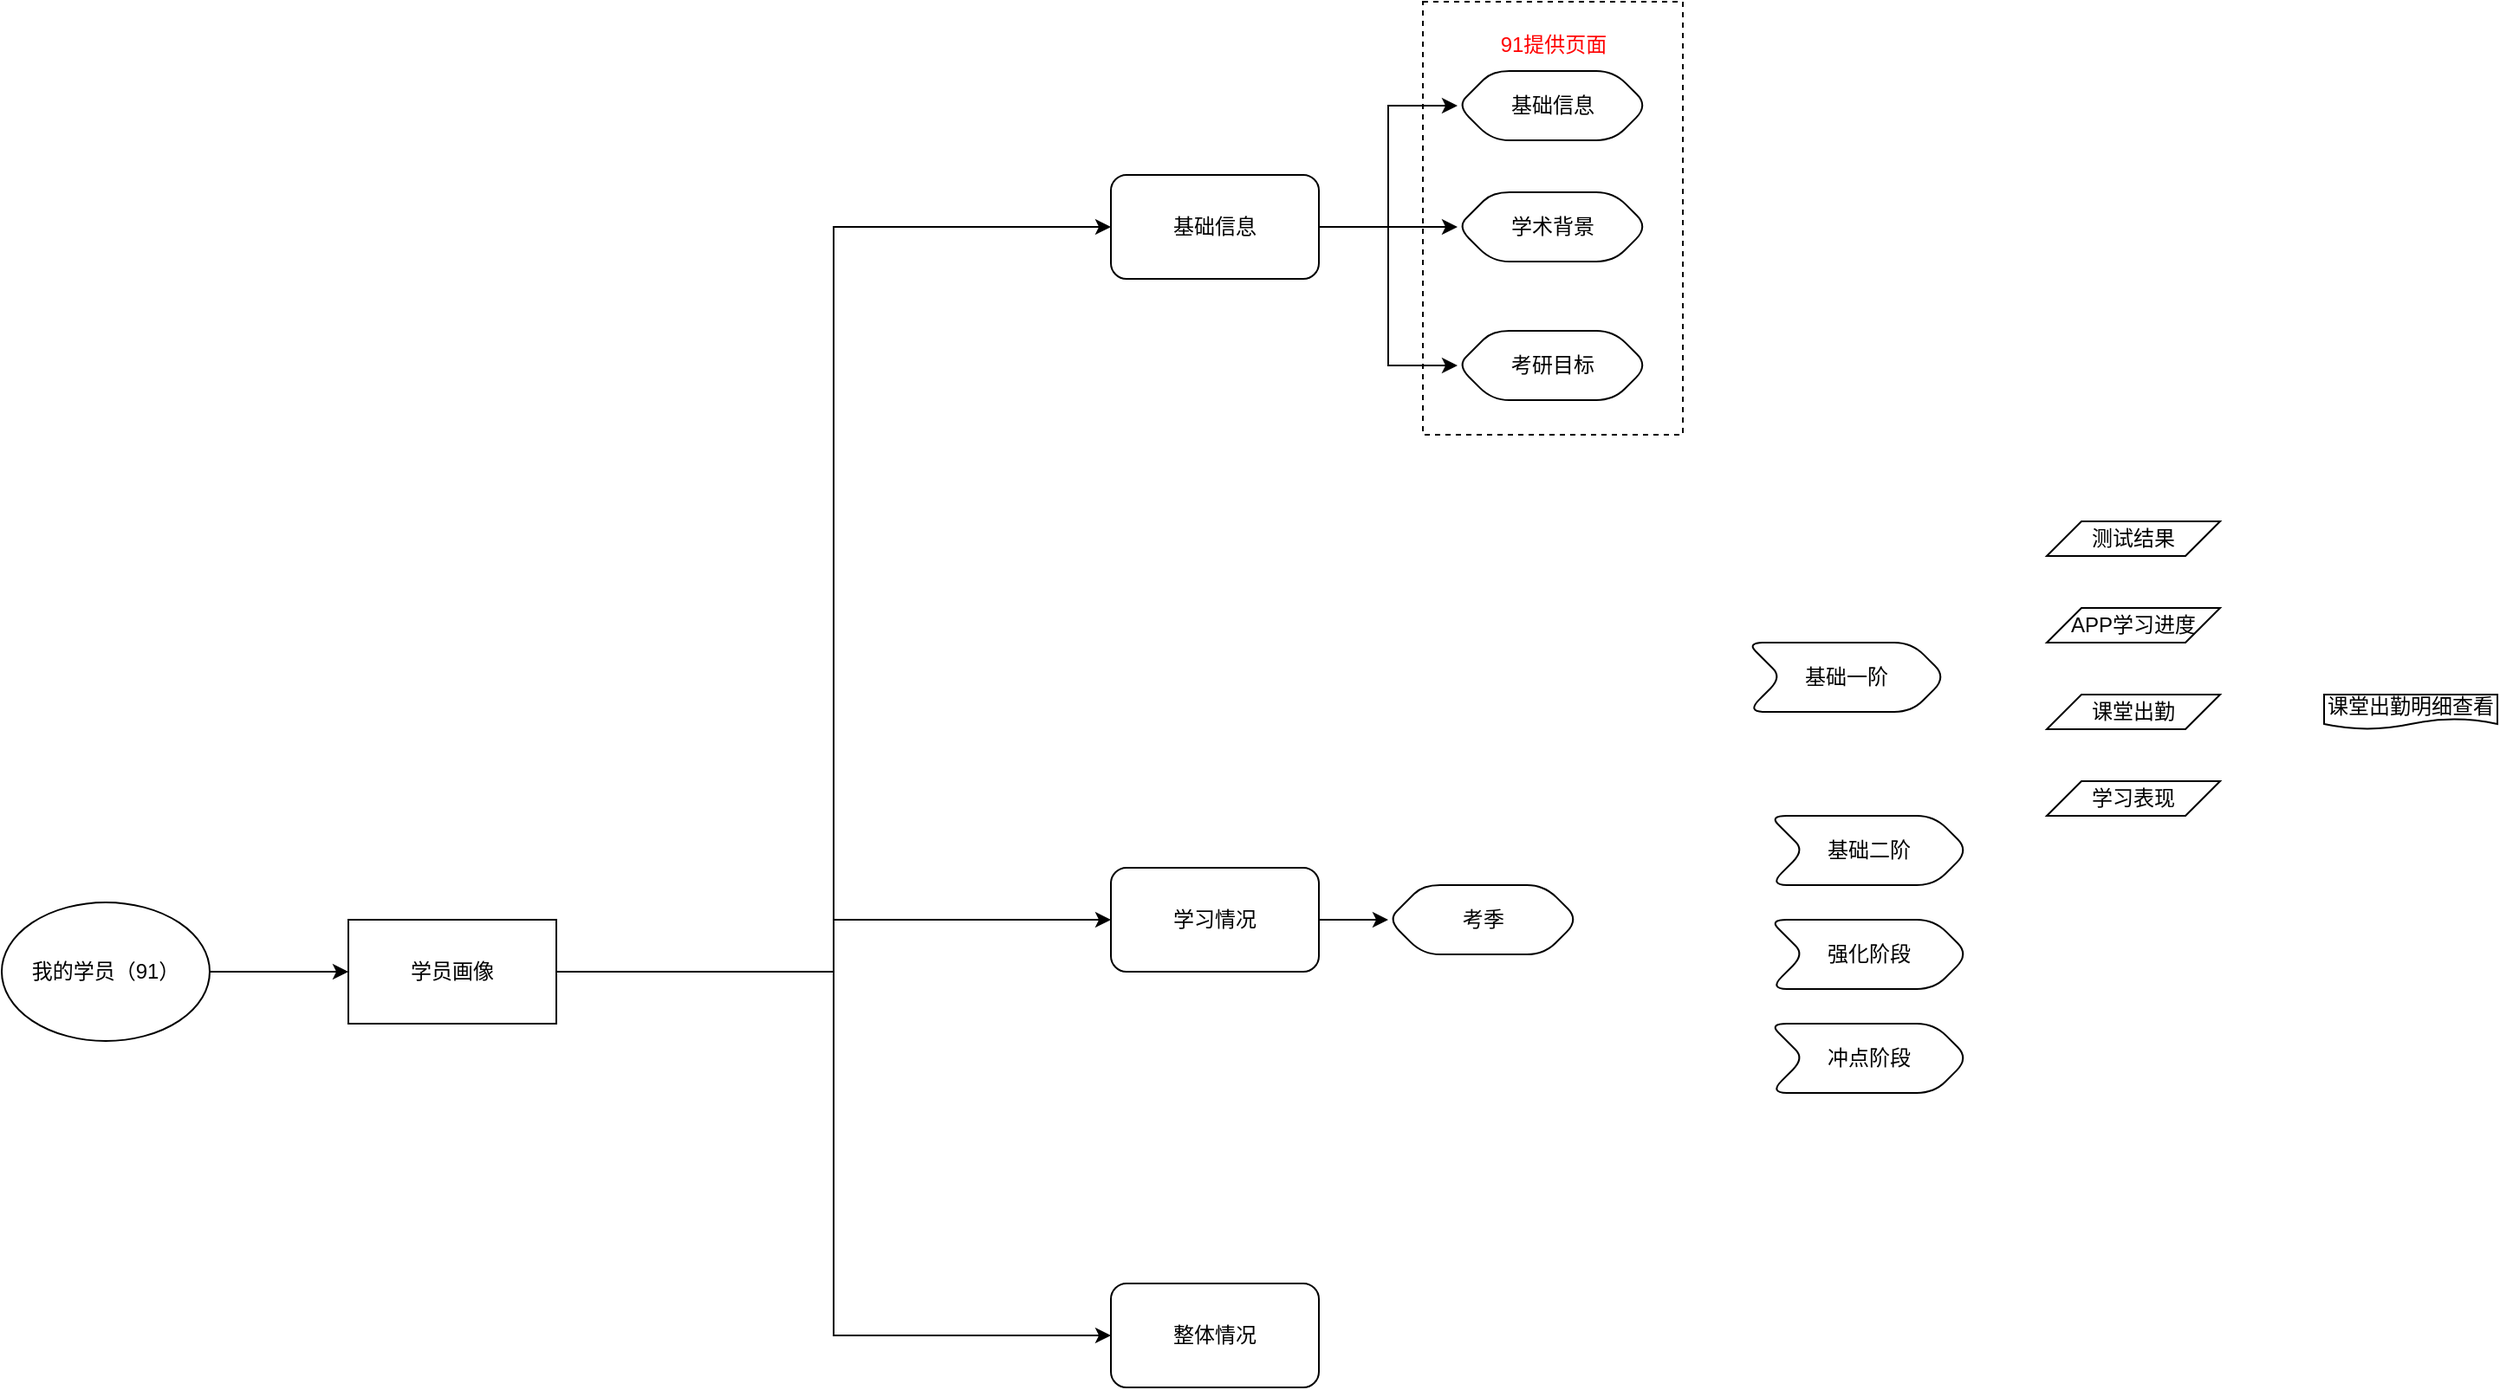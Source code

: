 <mxfile version="21.5.2" type="github">
  <diagram name="第 1 页" id="HjcUYGO30nJuk45t63Vl">
    <mxGraphModel dx="1779" dy="469" grid="1" gridSize="10" guides="1" tooltips="1" connect="1" arrows="1" fold="1" page="1" pageScale="1" pageWidth="827" pageHeight="1169" math="0" shadow="0">
      <root>
        <mxCell id="0" />
        <mxCell id="1" parent="0" />
        <mxCell id="JorKWfMErrwngxVBuPZv-26" value="" style="rounded=0;whiteSpace=wrap;html=1;dashed=1;" vertex="1" parent="1">
          <mxGeometry x="640" y="320" width="150" height="250" as="geometry" />
        </mxCell>
        <mxCell id="JorKWfMErrwngxVBuPZv-3" value="" style="edgeStyle=orthogonalEdgeStyle;rounded=0;orthogonalLoop=1;jettySize=auto;html=1;" edge="1" parent="1" source="JorKWfMErrwngxVBuPZv-1" target="JorKWfMErrwngxVBuPZv-2">
          <mxGeometry relative="1" as="geometry" />
        </mxCell>
        <mxCell id="JorKWfMErrwngxVBuPZv-1" value="我的学员（91）" style="ellipse;whiteSpace=wrap;html=1;" vertex="1" parent="1">
          <mxGeometry x="-180" y="840" width="120" height="80" as="geometry" />
        </mxCell>
        <mxCell id="JorKWfMErrwngxVBuPZv-5" value="" style="edgeStyle=orthogonalEdgeStyle;rounded=0;orthogonalLoop=1;jettySize=auto;html=1;entryX=0;entryY=0.5;entryDx=0;entryDy=0;" edge="1" parent="1" source="JorKWfMErrwngxVBuPZv-2" target="JorKWfMErrwngxVBuPZv-4">
          <mxGeometry relative="1" as="geometry" />
        </mxCell>
        <mxCell id="JorKWfMErrwngxVBuPZv-11" style="edgeStyle=orthogonalEdgeStyle;rounded=0;orthogonalLoop=1;jettySize=auto;html=1;exitX=1;exitY=0.5;exitDx=0;exitDy=0;entryX=0;entryY=0.5;entryDx=0;entryDy=0;" edge="1" parent="1" source="JorKWfMErrwngxVBuPZv-2" target="JorKWfMErrwngxVBuPZv-7">
          <mxGeometry relative="1" as="geometry" />
        </mxCell>
        <mxCell id="JorKWfMErrwngxVBuPZv-13" style="edgeStyle=orthogonalEdgeStyle;rounded=0;orthogonalLoop=1;jettySize=auto;html=1;exitX=1;exitY=0.5;exitDx=0;exitDy=0;entryX=0;entryY=0.5;entryDx=0;entryDy=0;" edge="1" parent="1" source="JorKWfMErrwngxVBuPZv-2" target="JorKWfMErrwngxVBuPZv-12">
          <mxGeometry relative="1" as="geometry" />
        </mxCell>
        <mxCell id="JorKWfMErrwngxVBuPZv-2" value="学员画像" style="whiteSpace=wrap;html=1;" vertex="1" parent="1">
          <mxGeometry x="20" y="850" width="120" height="60" as="geometry" />
        </mxCell>
        <mxCell id="JorKWfMErrwngxVBuPZv-17" value="" style="edgeStyle=orthogonalEdgeStyle;rounded=0;orthogonalLoop=1;jettySize=auto;html=1;entryX=0;entryY=0.5;entryDx=0;entryDy=0;" edge="1" parent="1" source="JorKWfMErrwngxVBuPZv-4" target="JorKWfMErrwngxVBuPZv-16">
          <mxGeometry relative="1" as="geometry" />
        </mxCell>
        <mxCell id="JorKWfMErrwngxVBuPZv-22" style="edgeStyle=orthogonalEdgeStyle;rounded=0;orthogonalLoop=1;jettySize=auto;html=1;exitX=1;exitY=0.5;exitDx=0;exitDy=0;entryX=0;entryY=0.5;entryDx=0;entryDy=0;" edge="1" parent="1" source="JorKWfMErrwngxVBuPZv-4" target="JorKWfMErrwngxVBuPZv-19">
          <mxGeometry relative="1" as="geometry" />
        </mxCell>
        <mxCell id="JorKWfMErrwngxVBuPZv-23" style="edgeStyle=orthogonalEdgeStyle;rounded=0;orthogonalLoop=1;jettySize=auto;html=1;exitX=1;exitY=0.5;exitDx=0;exitDy=0;entryX=0;entryY=0.5;entryDx=0;entryDy=0;" edge="1" parent="1" source="JorKWfMErrwngxVBuPZv-4" target="JorKWfMErrwngxVBuPZv-20">
          <mxGeometry relative="1" as="geometry" />
        </mxCell>
        <mxCell id="JorKWfMErrwngxVBuPZv-4" value="基础信息" style="rounded=1;whiteSpace=wrap;html=1;" vertex="1" parent="1">
          <mxGeometry x="460" y="420" width="120" height="60" as="geometry" />
        </mxCell>
        <mxCell id="JorKWfMErrwngxVBuPZv-29" style="edgeStyle=orthogonalEdgeStyle;rounded=0;orthogonalLoop=1;jettySize=auto;html=1;exitX=1;exitY=0.5;exitDx=0;exitDy=0;" edge="1" parent="1" source="JorKWfMErrwngxVBuPZv-7" target="JorKWfMErrwngxVBuPZv-28">
          <mxGeometry relative="1" as="geometry" />
        </mxCell>
        <mxCell id="JorKWfMErrwngxVBuPZv-7" value="学习情况" style="rounded=1;whiteSpace=wrap;html=1;" vertex="1" parent="1">
          <mxGeometry x="460" y="820" width="120" height="60" as="geometry" />
        </mxCell>
        <mxCell id="JorKWfMErrwngxVBuPZv-12" value="整体情况" style="rounded=1;whiteSpace=wrap;html=1;" vertex="1" parent="1">
          <mxGeometry x="460" y="1060" width="120" height="60" as="geometry" />
        </mxCell>
        <mxCell id="JorKWfMErrwngxVBuPZv-16" value="基础信息" style="shape=hexagon;perimeter=hexagonPerimeter2;whiteSpace=wrap;html=1;fixedSize=1;rounded=1;" vertex="1" parent="1">
          <mxGeometry x="660" y="360" width="110" height="40" as="geometry" />
        </mxCell>
        <mxCell id="JorKWfMErrwngxVBuPZv-19" value="学术背景" style="shape=hexagon;perimeter=hexagonPerimeter2;whiteSpace=wrap;html=1;fixedSize=1;rounded=1;" vertex="1" parent="1">
          <mxGeometry x="660" y="430" width="110" height="40" as="geometry" />
        </mxCell>
        <mxCell id="JorKWfMErrwngxVBuPZv-20" value="考研目标" style="shape=hexagon;perimeter=hexagonPerimeter2;whiteSpace=wrap;html=1;fixedSize=1;rounded=1;" vertex="1" parent="1">
          <mxGeometry x="660" y="510" width="110" height="40" as="geometry" />
        </mxCell>
        <mxCell id="JorKWfMErrwngxVBuPZv-27" value="&lt;font color=&quot;#ff0000&quot;&gt;91提供页面&lt;/font&gt;" style="text;html=1;strokeColor=none;fillColor=none;align=center;verticalAlign=middle;whiteSpace=wrap;rounded=0;" vertex="1" parent="1">
          <mxGeometry x="652.5" y="330" width="125" height="30" as="geometry" />
        </mxCell>
        <mxCell id="JorKWfMErrwngxVBuPZv-28" value="考季" style="shape=hexagon;perimeter=hexagonPerimeter2;whiteSpace=wrap;html=1;fixedSize=1;rounded=1;" vertex="1" parent="1">
          <mxGeometry x="620" y="830" width="110" height="40" as="geometry" />
        </mxCell>
        <mxCell id="JorKWfMErrwngxVBuPZv-31" value="基础一阶" style="shape=step;perimeter=stepPerimeter;whiteSpace=wrap;html=1;fixedSize=1;rounded=1;" vertex="1" parent="1">
          <mxGeometry x="827" y="690" width="115" height="40" as="geometry" />
        </mxCell>
        <mxCell id="JorKWfMErrwngxVBuPZv-33" value="基础二阶" style="shape=step;perimeter=stepPerimeter;whiteSpace=wrap;html=1;fixedSize=1;rounded=1;" vertex="1" parent="1">
          <mxGeometry x="840" y="790" width="115" height="40" as="geometry" />
        </mxCell>
        <mxCell id="JorKWfMErrwngxVBuPZv-34" value="强化阶段" style="shape=step;perimeter=stepPerimeter;whiteSpace=wrap;html=1;fixedSize=1;rounded=1;" vertex="1" parent="1">
          <mxGeometry x="840" y="850" width="115" height="40" as="geometry" />
        </mxCell>
        <mxCell id="JorKWfMErrwngxVBuPZv-35" value="冲点阶段" style="shape=step;perimeter=stepPerimeter;whiteSpace=wrap;html=1;fixedSize=1;rounded=1;" vertex="1" parent="1">
          <mxGeometry x="840" y="910" width="115" height="40" as="geometry" />
        </mxCell>
        <mxCell id="JorKWfMErrwngxVBuPZv-41" value="测试结果" style="shape=parallelogram;perimeter=parallelogramPerimeter;whiteSpace=wrap;html=1;fixedSize=1;" vertex="1" parent="1">
          <mxGeometry x="1000" y="620" width="100" height="20" as="geometry" />
        </mxCell>
        <mxCell id="JorKWfMErrwngxVBuPZv-42" value="APP学习进度" style="shape=parallelogram;perimeter=parallelogramPerimeter;whiteSpace=wrap;html=1;fixedSize=1;" vertex="1" parent="1">
          <mxGeometry x="1000" y="670" width="100" height="20" as="geometry" />
        </mxCell>
        <mxCell id="JorKWfMErrwngxVBuPZv-43" value="课堂出勤" style="shape=parallelogram;perimeter=parallelogramPerimeter;whiteSpace=wrap;html=1;fixedSize=1;" vertex="1" parent="1">
          <mxGeometry x="1000" y="720" width="100" height="20" as="geometry" />
        </mxCell>
        <mxCell id="JorKWfMErrwngxVBuPZv-44" value="学习表现" style="shape=parallelogram;perimeter=parallelogramPerimeter;whiteSpace=wrap;html=1;fixedSize=1;" vertex="1" parent="1">
          <mxGeometry x="1000" y="770" width="100" height="20" as="geometry" />
        </mxCell>
        <mxCell id="JorKWfMErrwngxVBuPZv-45" value="课堂出勤明细查看" style="shape=document;whiteSpace=wrap;html=1;boundedLbl=1;" vertex="1" parent="1">
          <mxGeometry x="1160" y="720" width="100" height="20" as="geometry" />
        </mxCell>
      </root>
    </mxGraphModel>
  </diagram>
</mxfile>

